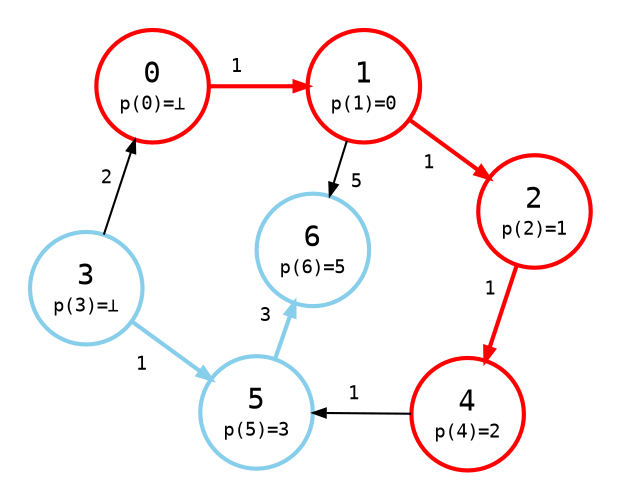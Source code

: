 digraph {
    node [shape=circle, fontname="monospace", style=bold; fixedsize=true, width="0.75"];
    edge [arrowsize=0.6, fontname="monospace", fontsize=9];
    layout=neato;
    scale=1.2;
    maxiter=100000;
    mode="sgd";
    normalize=true;
    pad=0.2;

    0, 1, 2, 4 [color=red];
    3, 5, 6 [color=skyblue];

    0 [
        label=<
            <table border="0" cellpadding="1" cellspacing="0">
                <tr>
                    <td>0</td>
                </tr>
                <tr>
                    <td><font point-size="9">p(0)=⊥</font></td>
                </tr>
            </table>
        >;
        color=red;
        style=bold
    ];

    1 [
        label=<
            <table border="0" cellpadding="1" cellspacing="0">
                <tr>
                    <td>1</td>
                </tr>
                <tr>
                    <td><font point-size="9">p(1)=0</font></td>
                </tr>
            </table>
        >;
        color=red;
        style=bold
    ];

    2 [
        label=<
            <table border="0" cellpadding="1" cellspacing="0">
                <tr>
                    <td>2</td>
                </tr>
                <tr>
                    <td><font point-size="9">p(2)=1</font></td>
                </tr>
            </table>
        >;
    ];

    3 [
        label=<
            <table border="0" cellpadding="1" cellspacing="0">
                <tr>
                    <td>3</td>
                </tr>
                <tr>
                    <td><font point-size="9">p(3)=⊥</font></td>
                </tr>
            </table>
        >;
    ];

    4 [
        label=<
            <table border="0" cellpadding="1" cellspacing="0">
                <tr>
                    <td>4</td>
                </tr>
                <tr>
                    <td><font point-size="9">p(4)=2</font></td>
                </tr>
            </table>
        >;
    ];

    5 [
        label=<
            <table border="0" cellpadding="1" cellspacing="0">
                <tr>
                    <td>5</td>
                </tr>
                <tr>
                    <td><font point-size="9">p(5)=3</font></td>
                </tr>
            </table>
        >;
    ];

    6 [
        label=<
            <table border="0" cellpadding="1" cellspacing="0">
                <tr>
                    <td>6</td>
                </tr>
                <tr>
                    <td><font point-size="9">p(6)=5</font></td>
                </tr>
            </table>
        >;
    ];

    0 -> 1 [
        color=red,
        style=bold,
        label=<
            <table border="0" cellpadding="4" cellspacing="0">
                <tr>
                    <td>1</td>
                </tr>
            </table>
        >,
    ];

    1 -> 2 [
        style=bold, 
        color=red, 
        label=<
            <table border="0" cellpadding="4" cellspacing="0">
                <tr>
                    <td>1</td>
                </tr>
            </table>
        >,
    ];

    1 -> 6 [
        color="#bbb",
        fontcolor="#bbb",
        label=<
            <table border="0" cellpadding="3" cellspacing="2">
                <tr>
                    <td>5</td>
                </tr>
            </table>
        >,
    ];

    2 -> 4 [
        style=bold, 
        color=red, 
        label=<
            <table border="0" cellpadding="3" cellspacing="0">
                <tr>
                    <td>1</td>
                </tr>
            </table>
        >,
    ];

    3 -> 0 [
        color="#bbb",
        fontcolor="#bbb",
        label=<
            <table border="0" cellpadding="2" cellspacing="0">
                <tr>
                    <td>2</td>
                </tr>
            </table>
        >,
    ];

    4 -> 5 [
        color="#bbb",
        fontcolor="#bbb",
        label=<
            <table border="0" cellpadding="4" cellspacing="0">
                <tr>
                    <td>1</td>
                </tr>
            </table>
        >,
    ];

    3 -> 5 [
        style=bold, 
        color=skyblue, 
        label=<
            <table border="0" cellpadding="4" cellspacing="0">
                <tr>
                    <td>1 </td>
                </tr>
            </table>
        >,
    ];

    5 -> 6 [
        style=bold, 
        color=skyblue, 
        label=<
            <table border="0" cellpadding="3" cellspacing="2">
                <tr>
                    <td>3</td>
                </tr>
            </table>
        >,
    ];
}